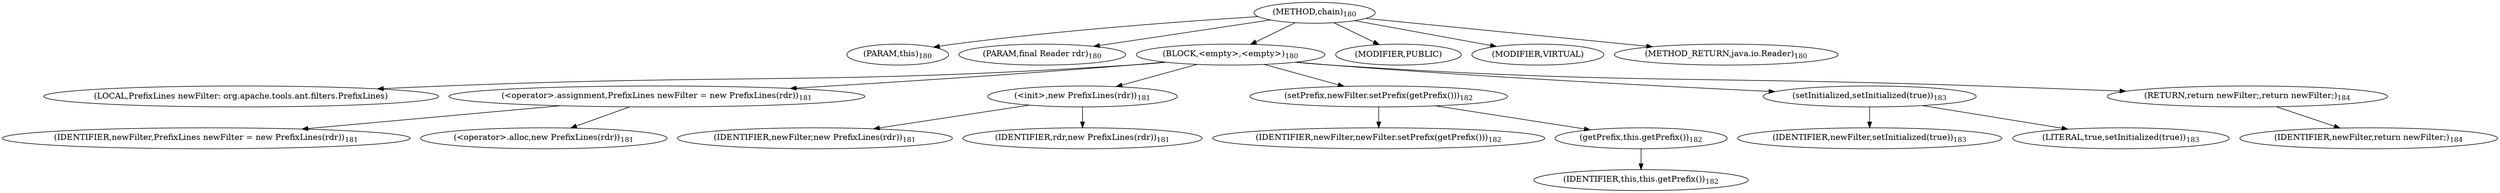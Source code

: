 digraph "chain" {  
"203" [label = <(METHOD,chain)<SUB>180</SUB>> ]
"18" [label = <(PARAM,this)<SUB>180</SUB>> ]
"204" [label = <(PARAM,final Reader rdr)<SUB>180</SUB>> ]
"205" [label = <(BLOCK,&lt;empty&gt;,&lt;empty&gt;)<SUB>180</SUB>> ]
"16" [label = <(LOCAL,PrefixLines newFilter: org.apache.tools.ant.filters.PrefixLines)> ]
"206" [label = <(&lt;operator&gt;.assignment,PrefixLines newFilter = new PrefixLines(rdr))<SUB>181</SUB>> ]
"207" [label = <(IDENTIFIER,newFilter,PrefixLines newFilter = new PrefixLines(rdr))<SUB>181</SUB>> ]
"208" [label = <(&lt;operator&gt;.alloc,new PrefixLines(rdr))<SUB>181</SUB>> ]
"209" [label = <(&lt;init&gt;,new PrefixLines(rdr))<SUB>181</SUB>> ]
"15" [label = <(IDENTIFIER,newFilter,new PrefixLines(rdr))<SUB>181</SUB>> ]
"210" [label = <(IDENTIFIER,rdr,new PrefixLines(rdr))<SUB>181</SUB>> ]
"211" [label = <(setPrefix,newFilter.setPrefix(getPrefix()))<SUB>182</SUB>> ]
"212" [label = <(IDENTIFIER,newFilter,newFilter.setPrefix(getPrefix()))<SUB>182</SUB>> ]
"213" [label = <(getPrefix,this.getPrefix())<SUB>182</SUB>> ]
"17" [label = <(IDENTIFIER,this,this.getPrefix())<SUB>182</SUB>> ]
"214" [label = <(setInitialized,setInitialized(true))<SUB>183</SUB>> ]
"215" [label = <(IDENTIFIER,newFilter,setInitialized(true))<SUB>183</SUB>> ]
"216" [label = <(LITERAL,true,setInitialized(true))<SUB>183</SUB>> ]
"217" [label = <(RETURN,return newFilter;,return newFilter;)<SUB>184</SUB>> ]
"218" [label = <(IDENTIFIER,newFilter,return newFilter;)<SUB>184</SUB>> ]
"219" [label = <(MODIFIER,PUBLIC)> ]
"220" [label = <(MODIFIER,VIRTUAL)> ]
"221" [label = <(METHOD_RETURN,java.io.Reader)<SUB>180</SUB>> ]
  "203" -> "18" 
  "203" -> "204" 
  "203" -> "205" 
  "203" -> "219" 
  "203" -> "220" 
  "203" -> "221" 
  "205" -> "16" 
  "205" -> "206" 
  "205" -> "209" 
  "205" -> "211" 
  "205" -> "214" 
  "205" -> "217" 
  "206" -> "207" 
  "206" -> "208" 
  "209" -> "15" 
  "209" -> "210" 
  "211" -> "212" 
  "211" -> "213" 
  "213" -> "17" 
  "214" -> "215" 
  "214" -> "216" 
  "217" -> "218" 
}

